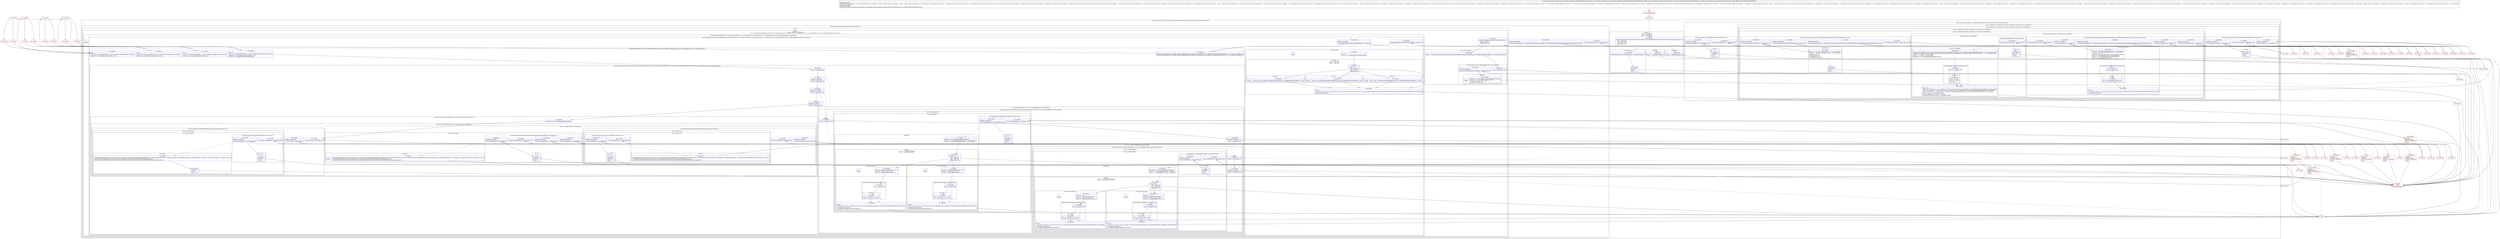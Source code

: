 digraph "CFG forandroidx.constraintlayout.core.widgets.analyzer.HorizontalWidgetRun.update(Landroidx\/constraintlayout\/core\/widgets\/analyzer\/Dependency;)V" {
subgraph cluster_Region_421100125 {
label = "R(3:2|(1:9)|(2:(1:162)|(1:(2:(1:129)|(1:(2:(2:138|139)|(2:(3:150|(1:152)|153)|(2:(1:156)|(3:157|(1:159)|160)))))))))";
node [shape=record,color=blue];
subgraph cluster_SwitchRegion_964420069 {
label = "Switch: 3
 case 1 -> R(2:167|1)
 case 2 -> R(2:166|1)
 case 3 -> R(2:164|165)";
node [shape=record,color=blue];
Node_184 [shape=record,label="{184\:\ 0x000d|switch(androidx.constraintlayout.core.widgets.analyzer.HorizontalWidgetRun.C01421.f45x56910102[r25.mRunType.ordinal()]) \{\l    case 1: goto L167;\l    case 2: goto L166;\l    case 3: goto L164;\l    default: goto L3;\l\}\l}"];
subgraph cluster_Region_972706835 {
label = "R(2:167|1)";
node [shape=record,color=blue];
Node_189 [shape=record,label="{189\:\ 0x0027|updateRunStart(r26)\l}"];
Node_InsnContainer_610969181 [shape=record,label="{|break\l}"];
}
subgraph cluster_Region_1987308319 {
label = "R(2:166|1)";
node [shape=record,color=blue];
Node_188 [shape=record,label="{188\:\ 0x0021|updateRunEnd(r26)\l}"];
Node_InsnContainer_283203837 [shape=record,label="{|break\l}"];
}
subgraph cluster_Region_2068896830 {
label = "R(2:164|165)";
node [shape=record,color=blue];
Node_186 [shape=record,label="{186\:\ 0x0013|updateRunCenter(r26, r25.widget.mLeft, r25.widget.mRight, 0)\l}"];
Node_187 [shape=record,label="{187\:\ 0x0020|RETURN\l|return\l}"];
}
}
subgraph cluster_IfRegion_184141127 {
label = "IF [B:191:0x0034, B:193:0x003a] THEN: R(1:9) ELSE: null";
node [shape=record,color=blue];
Node_191 [shape=record,label="{191\:\ 0x0034|if (r25.dimension.resolved == false) goto L6\l}"];
Node_193 [shape=record,label="{193\:\ 0x003a|ADDED_TO_REGION\l|if (r25.dimensionBehavior == androidx.constraintlayout.core.widgets.ConstraintWidget.DimensionBehaviour.MATCH_CONSTRAINT) goto L8\l}"];
subgraph cluster_Region_1664871444 {
label = "R(1:9)";
node [shape=record,color=blue];
subgraph cluster_SwitchRegion_2038920766 {
label = "Switch: 2
 case 2 -> R(3:114|(2:118|1)|1)
 case 3 -> R(2:(6:20|23|26|29|32|(2:37|(2:(1:(2:(1:48)|(2:45|46)))|(2:(1:(2:(1:59)|(1:58)))|(2:(1:70)|(2:69|1)))))(1:(1:(2:(1:90)|(2:80|81)))(1:(1:(2:(1:108)|(2:98|99))))))(4:14|15|19|1)|1)";
node [shape=record,color=blue];
Node_195 [shape=record,label="{195\:\ 0x0040|switch(r25.widget.mMatchConstraintDefaultWidth) \{\l    case 2: goto L114;\l    case 3: goto L10;\l    default: goto L119;\l\}\l}"];
subgraph cluster_Region_352965590 {
label = "R(3:114|(2:118|1)|1)";
node [shape=record,color=blue];
Node_304 [shape=record,label="{304\:\ 0x0358|androidx.constraintlayout.core.widgets.ConstraintWidget androidx.constraintlayout.core.widgets.ConstraintWidget r0 = r25.widget.getParent()\l}"];
subgraph cluster_IfRegion_357396109 {
label = "IF [B:305:0x035e, B:307:0x0366] THEN: R(2:118|1) ELSE: null";
node [shape=record,color=blue];
Node_305 [shape=record,label="{305\:\ 0x035e|if (r0 != null) goto L116\l}"];
Node_307 [shape=record,label="{307\:\ 0x0366|ADDED_TO_REGION\l|if (r0.horizontalRun.dimension.resolved != false) goto L118\l}"];
subgraph cluster_Region_1055974584 {
label = "R(2:118|1)";
node [shape=record,color=blue];
Node_308 [shape=record,label="{308\:\ 0x0368|float float r1 = r25.widget.mMatchConstraintPercentWidth\lint int r2 = r0.horizontalRun.dimension.value\lint int r3 = (int) ((r2 * r1) + 0.5f)\lr25.dimension.resolve(r3)\l}"];
Node_InsnContainer_80475164 [shape=record,label="{|break\l}"];
}
}
Node_InsnContainer_1079827007 [shape=record,label="{|break\l}"];
}
subgraph cluster_Region_2092680556 {
label = "R(2:(6:20|23|26|29|32|(2:37|(2:(1:(2:(1:48)|(2:45|46)))|(2:(1:(2:(1:59)|(1:58)))|(2:(1:70)|(2:69|1)))))(1:(1:(2:(1:90)|(2:80|81)))(1:(1:(2:(1:108)|(2:98|99))))))(4:14|15|19|1)|1)";
node [shape=record,color=blue];
subgraph cluster_IfRegion_1045391939 {
label = "IF [B:198:0x0049, B:200:0x0050] THEN: R(6:20|23|26|29|32|(2:37|(2:(1:(2:(1:48)|(2:45|46)))|(2:(1:(2:(1:59)|(1:58)))|(2:(1:70)|(2:69|1)))))(1:(1:(2:(1:90)|(2:80|81)))(1:(1:(2:(1:108)|(2:98|99)))))) ELSE: R(4:14|15|19|1)";
node [shape=record,color=blue];
Node_198 [shape=record,label="{198\:\ 0x0049|if (r25.widget.mMatchConstraintDefaultHeight == 0) goto L20\l}"];
Node_200 [shape=record,label="{200\:\ 0x0050|ADDED_TO_REGION\l|if (r25.widget.mMatchConstraintDefaultHeight == 3) goto L20\l}"];
subgraph cluster_Region_364329919 {
label = "R(6:20|23|26|29|32|(2:37|(2:(1:(2:(1:48)|(2:45|46)))|(2:(1:(2:(1:59)|(1:58)))|(2:(1:70)|(2:69|1)))))(1:(1:(2:(1:90)|(2:80|81)))(1:(1:(2:(1:108)|(2:98|99))))))";
node [shape=record,color=blue];
Node_209 [shape=record,label="{209\:\ 0x00a0|androidx.constraintlayout.core.widgets.analyzer.DependencyNode androidx.constraintlayout.core.widgets.analyzer.DependencyNode r13 = r25.widget.verticalRun.start\landroidx.constraintlayout.core.widgets.analyzer.DependencyNode androidx.constraintlayout.core.widgets.analyzer.DependencyNode r14 = r25.widget.verticalRun.end\l}"];
Node_213 [shape=record,label="{213\:\ 0x00b7|PHI: r0 \l  PHI: (r0v62 boolean A[REMOVE]) =  binds: [] A[DONT_GENERATE, DONT_INLINE]\l|boolean r15 = r25.widget.mLeft.mTarget != null\l}"];
Node_217 [shape=record,label="{217\:\ 0x00c3|PHI: r0 \l  PHI: (r0v67 boolean A[REMOVE]) =  binds: [] A[DONT_GENERATE, DONT_INLINE]\l|boolean r16 = r25.widget.mTop.mTarget != null\l}"];
Node_221 [shape=record,label="{221\:\ 0x00d0|PHI: r0 \l  PHI: (r0v72 boolean A[REMOVE]) =  binds: [] A[DONT_GENERATE, DONT_INLINE]\l|boolean r17 = r25.widget.mRight.mTarget != null\l}"];
Node_225 [shape=record,label="{225\:\ 0x00dd|PHI: r0 \l  PHI: (r0v77 boolean A[REMOVE]) =  binds: [] A[DONT_GENERATE, DONT_INLINE]\l|boolean r18 = r25.widget.mBottom.mTarget != null\lint int r19 = r25.widget.getDimensionRatioSide()\l}"];
subgraph cluster_IfRegion_1321477332 {
label = "IF [B:226:0x00e5, B:227:0x00e7, B:228:0x00e9, B:229:0x00eb] THEN: R(2:37|(2:(1:(2:(1:48)|(2:45|46)))|(2:(1:(2:(1:59)|(1:58)))|(2:(1:70)|(2:69|1))))) ELSE: R(1:(1:(2:(1:90)|(2:80|81)))(1:(1:(2:(1:108)|(2:98|99)))))";
node [shape=record,color=blue];
Node_226 [shape=record,label="{226\:\ 0x00e5|if (r15 != false) goto L34\l}"];
Node_227 [shape=record,label="{227\:\ 0x00e7|ADDED_TO_REGION\l|if (r16 != false) goto L35\l}"];
Node_228 [shape=record,label="{228\:\ 0x00e9|ADDED_TO_REGION\l|if (r17 != false) goto L36\l}"];
Node_229 [shape=record,label="{229\:\ 0x00eb|ADDED_TO_REGION\l|if (r18 != false) goto L37\l}"];
subgraph cluster_Region_721540187 {
label = "R(2:37|(2:(1:(2:(1:48)|(2:45|46)))|(2:(1:(2:(1:59)|(1:58)))|(2:(1:70)|(2:69|1)))))";
node [shape=record,color=blue];
Node_230 [shape=record,label="{230\:\ 0x00ed|float float r20 = r25.widget.getDimensionRatio()\l}"];
subgraph cluster_Region_1702826626 {
label = "R(2:(1:(2:(1:48)|(2:45|46)))|(2:(1:(2:(1:59)|(1:58)))|(2:(1:70)|(2:69|1))))";
node [shape=record,color=blue];
subgraph cluster_IfRegion_1325125052 {
label = "IF [B:231:0x00f5, B:233:0x00f9] THEN: R(1:(2:(1:48)|(2:45|46))) ELSE: null";
node [shape=record,color=blue];
Node_231 [shape=record,label="{231\:\ 0x00f5|if (r13.resolved != false) goto L39\l}"];
Node_233 [shape=record,label="{233\:\ 0x00f9|ADDED_TO_REGION\l|if (r14.resolved != false) goto L41\l}"];
subgraph cluster_Region_1129623856 {
label = "R(1:(2:(1:48)|(2:45|46)))";
node [shape=record,color=blue];
subgraph cluster_Region_1642503315 {
label = "R(2:(1:48)|(2:45|46))";
node [shape=record,color=blue];
subgraph cluster_IfRegion_616492958 {
label = "IF [B:235:0x00ff, B:237:0x0105] THEN: R(1:48) ELSE: null";
node [shape=record,color=blue];
Node_235 [shape=record,label="{235\:\ 0x00ff|if (r25.start.readyToSolve == false) goto L49\l}"];
Node_237 [shape=record,label="{237\:\ 0x0105|ADDED_TO_REGION\l|if (r25.end.readyToSolve == false) goto L48\l}"];
subgraph cluster_Region_969413257 {
label = "R(1:48)";
node [shape=record,color=blue];
Node_354 [shape=record,label="{354\:\ ?|SYNTHETIC\lRETURN\l|return\l}"];
}
}
subgraph cluster_Region_817687528 {
label = "R(2:45|46)";
node [shape=record,color=blue];
Node_239 [shape=record,label="{239\:\ 0x0108|computeInsetRatio(androidx.constraintlayout.core.widgets.analyzer.HorizontalWidgetRun.tempDimensions, r25.start.targets.get(0).value + r25.start.margin, r25.end.targets.get(0).value \- r25.end.margin, r13.value + r13.margin, r14.value \- r14.margin, r20, r19)\lr25.dimension.resolve(androidx.constraintlayout.core.widgets.analyzer.HorizontalWidgetRun.tempDimensions[0])\lr25.widget.verticalRun.dimension.resolve(androidx.constraintlayout.core.widgets.analyzer.HorizontalWidgetRun.tempDimensions[1])\l}"];
Node_240 [shape=record,label="{240\:\ 0x0160|RETURN\l|return\l}"];
}
}
}
}
subgraph cluster_Region_1601436081 {
label = "R(2:(1:(2:(1:59)|(1:58)))|(2:(1:70)|(2:69|1)))";
node [shape=record,color=blue];
subgraph cluster_IfRegion_178582728 {
label = "IF [B:243:0x0166, B:245:0x016c] THEN: R(1:(2:(1:59)|(1:58))) ELSE: null";
node [shape=record,color=blue];
Node_243 [shape=record,label="{243\:\ 0x0166|if (r25.start.resolved != false) goto L52\l}"];
Node_245 [shape=record,label="{245\:\ 0x016c|ADDED_TO_REGION\l|if (r25.end.resolved != false) goto L54\l}"];
subgraph cluster_Region_1496659997 {
label = "R(1:(2:(1:59)|(1:58)))";
node [shape=record,color=blue];
subgraph cluster_Region_537929192 {
label = "R(2:(1:59)|(1:58))";
node [shape=record,color=blue];
subgraph cluster_IfRegion_164629603 {
label = "IF [B:247:0x0170, B:249:0x0174] THEN: R(1:59) ELSE: null";
node [shape=record,color=blue];
Node_247 [shape=record,label="{247\:\ 0x0170|if (r13.readyToSolve == false) goto L60\l}"];
Node_249 [shape=record,label="{249\:\ 0x0174|ADDED_TO_REGION\l|if (r14.readyToSolve == false) goto L59\l}"];
subgraph cluster_Region_1617886762 {
label = "R(1:59)";
node [shape=record,color=blue];
Node_355 [shape=record,label="{355\:\ ?|SYNTHETIC\lRETURN\l|return\l}"];
}
}
subgraph cluster_Region_622240805 {
label = "R(1:58)";
node [shape=record,color=blue];
Node_251 [shape=record,label="{251\:\ 0x0177|computeInsetRatio(androidx.constraintlayout.core.widgets.analyzer.HorizontalWidgetRun.tempDimensions, r25.start.value + r25.start.margin, r25.end.value \- r25.end.margin, r13.targets.get(0).value + r13.margin, r14.targets.get(0).value \- r14.margin, r20, r19)\lr25.dimension.resolve(androidx.constraintlayout.core.widgets.analyzer.HorizontalWidgetRun.tempDimensions[0])\lr25.widget.verticalRun.dimension.resolve(androidx.constraintlayout.core.widgets.analyzer.HorizontalWidgetRun.tempDimensions[1])\l}"];
}
}
}
}
subgraph cluster_Region_1304511579 {
label = "R(2:(1:70)|(2:69|1))";
node [shape=record,color=blue];
subgraph cluster_IfRegion_898632470 {
label = "IF [B:254:0x01d6, B:256:0x01dc, B:258:0x01e0, B:260:0x01e4] THEN: R(1:70) ELSE: null";
node [shape=record,color=blue];
Node_254 [shape=record,label="{254\:\ 0x01d6|if (r25.start.readyToSolve == false) goto L73\l}"];
Node_256 [shape=record,label="{256\:\ 0x01dc|ADDED_TO_REGION\l|if (r25.end.readyToSolve == false) goto L72\l}"];
Node_258 [shape=record,label="{258\:\ 0x01e0|ADDED_TO_REGION\l|if (r13.readyToSolve == false) goto L71\l}"];
Node_260 [shape=record,label="{260\:\ 0x01e4|ADDED_TO_REGION\l|if (r14.readyToSolve == false) goto L70\l}"];
subgraph cluster_Region_1027897390 {
label = "R(1:70)";
node [shape=record,color=blue];
Node_358 [shape=record,label="{358\:\ ?|SYNTHETIC\lRETURN\l|return\l}"];
}
}
subgraph cluster_Region_1646548455 {
label = "R(2:69|1)";
node [shape=record,color=blue];
Node_262 [shape=record,label="{262\:\ 0x01e7|computeInsetRatio(androidx.constraintlayout.core.widgets.analyzer.HorizontalWidgetRun.tempDimensions, r25.start.targets.get(0).value + r25.start.margin, r25.end.targets.get(0).value \- r25.end.margin, r13.targets.get(0).value + r13.margin, r14.targets.get(0).value \- r14.margin, r20, r19)\lr25.dimension.resolve(androidx.constraintlayout.core.widgets.analyzer.HorizontalWidgetRun.tempDimensions[0])\lr25.widget.verticalRun.dimension.resolve(androidx.constraintlayout.core.widgets.analyzer.HorizontalWidgetRun.tempDimensions[1])\l}"];
Node_InsnContainer_475673867 [shape=record,label="{|break\l}"];
}
}
}
}
}
subgraph cluster_Region_198317828 {
label = "R(1:(1:(2:(1:90)|(2:80|81)))(1:(1:(2:(1:108)|(2:98|99))))) | ELSE_IF_CHAIN\l";
node [shape=record,color=blue];
subgraph cluster_IfRegion_244304774 {
label = "IF [B:264:0x0253, B:265:0x0255] THEN: R(1:(2:(1:90)|(2:80|81))) ELSE: R(1:(1:(2:(1:108)|(2:98|99)))) | ELSE_IF_CHAIN\l";
node [shape=record,color=blue];
Node_264 [shape=record,label="{264\:\ 0x0253|if (r15 != false) goto L75\l}"];
Node_265 [shape=record,label="{265\:\ 0x0255|ADDED_TO_REGION\l|if (r17 != false) goto L76\l}"];
subgraph cluster_Region_1291221433 {
label = "R(1:(2:(1:90)|(2:80|81)))";
node [shape=record,color=blue];
subgraph cluster_Region_1391328513 {
label = "R(2:(1:90)|(2:80|81))";
node [shape=record,color=blue];
subgraph cluster_IfRegion_525498426 {
label = "IF [B:267:0x025b, B:269:0x0261] THEN: R(1:90) ELSE: null";
node [shape=record,color=blue];
Node_267 [shape=record,label="{267\:\ 0x025b|if (r25.start.readyToSolve == false) goto L91\l}"];
Node_269 [shape=record,label="{269\:\ 0x0261|ADDED_TO_REGION\l|if (r25.end.readyToSolve == false) goto L90\l}"];
subgraph cluster_Region_69416675 {
label = "R(1:90)";
node [shape=record,color=blue];
Node_359 [shape=record,label="{359\:\ ?|SYNTHETIC\lRETURN\l|return\l}"];
}
}
subgraph cluster_Region_986482535 {
label = "R(2:80|81)";
node [shape=record,color=blue];
Node_271 [shape=record,label="{271\:\ 0x0264|float float r0 = r25.widget.getDimensionRatio()\lint int r1 = r25.start.targets.get(0).value + r25.start.margin\lint int r2 = r25.end.targets.get(0).value \- r25.end.margin\l}"];
subgraph cluster_SwitchRegion_590589748 {
label = "Switch: 2
 case -1, 0 -> R(4:86|(1:88)|89|1)
 case 1 -> R(4:82|(1:84)|85|1)";
node [shape=record,color=blue];
Node_272 [shape=record,label="{272\:\ 0x028c|switch(r19) \{\l    case \-1: goto L86;\l    case 0: goto L86;\l    case 1: goto L82;\l    default: goto L119;\l\}\l}"];
subgraph cluster_Region_1721591517 {
label = "R(4:86|(1:88)|89|1)";
node [shape=record,color=blue];
Node_278 [shape=record,label="{278\:\ 0x02b6|int int r4 = getLimitedDimension(r2 \- r1, 0)\lint int r5 = (int) ((r4 * r0) + 0.5f)\lint int r6 = getLimitedDimension(r5, 1)\l}"];
subgraph cluster_IfRegion_982468730 {
label = "IF [B:279:0x02c5] THEN: R(1:88) ELSE: null";
node [shape=record,color=blue];
Node_279 [shape=record,label="{279\:\ 0x02c5|if (r5 != r6) goto L88\l}"];
subgraph cluster_Region_591092395 {
label = "R(1:88)";
node [shape=record,color=blue];
Node_280 [shape=record,label="{280\:\ 0x02c7|int r4 = (int) ((r6 \/ r0) + 0.5f)\l}"];
}
}
Node_281 [shape=record,label="{281\:\ 0x02cb|PHI: r4 \l  PHI: (r4v20 'ldx' int) = (r4v19 'ldx' int), (r4v21 'ldx' int) binds: [B:279:0x02c5, B:280:0x02c7] A[DONT_GENERATE, DONT_INLINE]\l|r25.dimension.resolve(r4)\lr25.widget.verticalRun.dimension.resolve(r6)\l}"];
Node_InsnContainer_250178002 [shape=record,label="{|break\l}"];
}
subgraph cluster_Region_1761623604 {
label = "R(4:82|(1:84)|85|1)";
node [shape=record,color=blue];
Node_274 [shape=record,label="{274\:\ 0x0291|int int r4 = getLimitedDimension(r2 \- r1, 0)\lint int r5 = (int) ((r4 \/ r0) + 0.5f)\lint int r6 = getLimitedDimension(r5, 1)\l}"];
subgraph cluster_IfRegion_1134080898 {
label = "IF [B:275:0x029f] THEN: R(1:84) ELSE: null";
node [shape=record,color=blue];
Node_275 [shape=record,label="{275\:\ 0x029f|if (r5 != r6) goto L84\l}"];
subgraph cluster_Region_925465548 {
label = "R(1:84)";
node [shape=record,color=blue];
Node_276 [shape=record,label="{276\:\ 0x02a1|int r4 = (int) ((r6 * r0) + 0.5f)\l}"];
}
}
Node_277 [shape=record,label="{277\:\ 0x02a6|PHI: r4 \l  PHI: (r4v23 'ldx' int) = (r4v22 'ldx' int), (r4v24 'ldx' int) binds: [B:275:0x029f, B:276:0x02a1] A[DONT_GENERATE, DONT_INLINE]\l|r25.dimension.resolve(r4)\lr25.widget.verticalRun.dimension.resolve(r6)\l}"];
Node_InsnContainer_16994270 [shape=record,label="{|break\l}"];
}
}
}
}
}
subgraph cluster_Region_2078780527 {
label = "R(1:(1:(2:(1:108)|(2:98|99)))) | ELSE_IF_CHAIN\l";
node [shape=record,color=blue];
subgraph cluster_IfRegion_310115533 {
label = "IF [B:283:0x02dc, B:284:0x02de] THEN: R(1:(2:(1:108)|(2:98|99))) ELSE: null | ELSE_IF_CHAIN\l";
node [shape=record,color=blue];
Node_283 [shape=record,label="{283\:\ 0x02dc|if (r16 != false) goto L93\l}"];
Node_284 [shape=record,label="{284\:\ 0x02de|ADDED_TO_REGION\l|if (r18 != false) goto L94\l}"];
subgraph cluster_Region_1180652519 {
label = "R(1:(2:(1:108)|(2:98|99)))";
node [shape=record,color=blue];
subgraph cluster_Region_1254125758 {
label = "R(2:(1:108)|(2:98|99))";
node [shape=record,color=blue];
subgraph cluster_IfRegion_1797189332 {
label = "IF [B:286:0x02e2, B:288:0x02e6] THEN: R(1:108) ELSE: null";
node [shape=record,color=blue];
Node_286 [shape=record,label="{286\:\ 0x02e2|if (r13.readyToSolve == false) goto L109\l}"];
Node_288 [shape=record,label="{288\:\ 0x02e6|ADDED_TO_REGION\l|if (r14.readyToSolve == false) goto L108\l}"];
subgraph cluster_Region_1472844587 {
label = "R(1:108)";
node [shape=record,color=blue];
Node_360 [shape=record,label="{360\:\ ?|SYNTHETIC\lRETURN\l|return\l}"];
}
}
subgraph cluster_Region_2067355678 {
label = "R(2:98|99)";
node [shape=record,color=blue];
Node_290 [shape=record,label="{290\:\ 0x02e9|float float r0 = r25.widget.getDimensionRatio()\lint int r1 = r13.targets.get(0).value + r13.margin\lint int r2 = r14.targets.get(0).value \- r14.margin\l}"];
subgraph cluster_SwitchRegion_1287576834 {
label = "Switch: 2
 case -1, 1 -> R(4:104|(1:106)|107|1)
 case 0 -> R(4:100|(1:102)|103|1)";
node [shape=record,color=blue];
Node_291 [shape=record,label="{291\:\ 0x0309|switch(r19) \{\l    case \-1: goto L104;\l    case 0: goto L100;\l    case 1: goto L104;\l    default: goto L119;\l\}\l}"];
subgraph cluster_Region_1016982760 {
label = "R(4:104|(1:106)|107|1)";
node [shape=record,color=blue];
Node_297 [shape=record,label="{297\:\ 0x0331|int int r3 = r2 \- r1\lint int r4 = getLimitedDimension(r3, 1)\lint int r5 = (int) ((r4 \/ r0) + 0.5f)\lint int r6 = getLimitedDimension(r5, 0)\l}"];
subgraph cluster_IfRegion_654078950 {
label = "IF [B:298:0x033f] THEN: R(1:106) ELSE: null";
node [shape=record,color=blue];
Node_298 [shape=record,label="{298\:\ 0x033f|if (r5 != r6) goto L106\l}"];
subgraph cluster_Region_1909318178 {
label = "R(1:106)";
node [shape=record,color=blue];
Node_299 [shape=record,label="{299\:\ 0x0341|int r4 = (int) ((r6 * r0) + 0.5f)\l}"];
}
}
Node_300 [shape=record,label="{300\:\ 0x0346|PHI: r4 \l  PHI: (r4v14 'ldy' int) = (r4v13 'ldy' int), (r4v15 'ldy' int) binds: [B:298:0x033f, B:299:0x0341] A[DONT_GENERATE, DONT_INLINE]\l|r25.dimension.resolve(r6)\lr25.widget.verticalRun.dimension.resolve(r4)\l}"];
Node_InsnContainer_1353377150 [shape=record,label="{|break\l}"];
}
subgraph cluster_Region_1337571616 {
label = "R(4:100|(1:102)|103|1)";
node [shape=record,color=blue];
Node_293 [shape=record,label="{293\:\ 0x030d|int int r3 = r2 \- r1\lint int r4 = getLimitedDimension(r3, 1)\lint int r5 = (int) ((r4 * r0) + 0.5f)\lint int r6 = getLimitedDimension(r5, 0)\l}"];
subgraph cluster_IfRegion_951998953 {
label = "IF [B:294:0x031c] THEN: R(1:102) ELSE: null";
node [shape=record,color=blue];
Node_294 [shape=record,label="{294\:\ 0x031c|if (r5 != r6) goto L102\l}"];
subgraph cluster_Region_1976908568 {
label = "R(1:102)";
node [shape=record,color=blue];
Node_295 [shape=record,label="{295\:\ 0x031e|int r4 = (int) ((r6 \/ r0) + 0.5f)\l}"];
}
}
Node_296 [shape=record,label="{296\:\ 0x0322|PHI: r4 \l  PHI: (r4v17 'ldy' int) = (r4v16 'ldy' int), (r4v18 'ldy' int) binds: [B:294:0x031c, B:295:0x031e] A[DONT_GENERATE, DONT_INLINE]\l|r25.dimension.resolve(r6)\lr25.widget.verticalRun.dimension.resolve(r4)\l}"];
Node_InsnContainer_1117717333 [shape=record,label="{|break\l}"];
}
}
}
}
}
}
}
}
}
}
}
subgraph cluster_Region_1460289004 {
label = "R(4:14|15|19|1)";
node [shape=record,color=blue];
Node_202 [shape=record,label="{202\:\ 0x0053|int r0 = 0\lint int r1 = r25.widget.getDimensionRatioSide()\l}"];
subgraph cluster_SwitchRegion_845268344 {
label = "Switch: 3
 case -1 -> R(2:18|1)
 case 0 -> R(2:17|1)
 case 1 -> R(2:16|1)";
node [shape=record,color=blue];
Node_203 [shape=record,label="{203\:\ 0x005a|switch(r1) \{\l    case \-1: goto L18;\l    case 0: goto L17;\l    case 1: goto L16;\l    default: goto L19;\l\}\l}"];
subgraph cluster_Region_386298863 {
label = "R(2:18|1)";
node [shape=record,color=blue];
Node_207 [shape=record,label="{207\:\ 0x0085|int r0 = (int) ((r25.widget.verticalRun.dimension.value * r25.widget.getDimensionRatio()) + 0.5f)\l}"];
Node_InsnContainer_109435797 [shape=record,label="{|break\l}"];
}
subgraph cluster_Region_293918254 {
label = "R(2:17|1)";
node [shape=record,color=blue];
Node_206 [shape=record,label="{206\:\ 0x0072|int r0 = (int) ((r25.widget.verticalRun.dimension.value \/ r25.widget.getDimensionRatio()) + 0.5f)\l}"];
Node_InsnContainer_1010496955 [shape=record,label="{|break\l}"];
}
subgraph cluster_Region_872573769 {
label = "R(2:16|1)";
node [shape=record,color=blue];
Node_205 [shape=record,label="{205\:\ 0x005e|int r0 = (int) ((r25.widget.verticalRun.dimension.value * r25.widget.getDimensionRatio()) + 0.5f)\l}"];
Node_InsnContainer_2035854359 [shape=record,label="{|break\l}"];
}
}
Node_208 [shape=record,label="{208\:\ 0x0099|PHI: r0 \l  PHI: (r0v172 'size' int) = (r0v171 'size' int), (r0v173 'size' int), (r0v174 'size' int), (r0v175 'size' int) binds: [B:203:0x005a, B:207:0x0085, B:206:0x0072, B:205:0x005e] A[DONT_GENERATE, DONT_INLINE]\l|r25.dimension.resolve(r0)\l}"];
Node_InsnContainer_285968745 [shape=record,label="{|break\l}"];
}
}
Node_InsnContainer_771170500 [shape=record,label="{|break\l}"];
}
}
}
}
subgraph cluster_Region_1685839940 {
label = "R(2:(1:162)|(1:(2:(1:129)|(1:(2:(2:138|139)|(2:(3:150|(1:152)|153)|(2:(1:156)|(3:157|(1:159)|160))))))))";
node [shape=record,color=blue];
subgraph cluster_IfRegion_2100438891 {
label = "IF [B:310:0x0380, B:312:0x0386] THEN: R(1:162) ELSE: null";
node [shape=record,color=blue];
Node_310 [shape=record,label="{310\:\ 0x0380|if (r25.start.readyToSolve == false) goto L163\l}"];
Node_312 [shape=record,label="{312\:\ 0x0386|ADDED_TO_REGION\l|if (r25.end.readyToSolve == false) goto L162\l}"];
subgraph cluster_Region_809482597 {
label = "R(1:162)";
node [shape=record,color=blue];
Node_361 [shape=record,label="{361\:\ ?|SYNTHETIC\lRETURN\l|return\l}"];
}
}
subgraph cluster_Region_609902246 {
label = "R(1:(2:(1:129)|(1:(2:(2:138|139)|(2:(3:150|(1:152)|153)|(2:(1:156)|(3:157|(1:159)|160)))))))";
node [shape=record,color=blue];
subgraph cluster_Region_521724841 {
label = "R(2:(1:129)|(1:(2:(2:138|139)|(2:(3:150|(1:152)|153)|(2:(1:156)|(3:157|(1:159)|160))))))";
node [shape=record,color=blue];
subgraph cluster_IfRegion_1937610334 {
label = "IF [B:315:0x038e, B:317:0x0394, B:319:0x039a] THEN: R(1:129) ELSE: null";
node [shape=record,color=blue];
Node_315 [shape=record,label="{315\:\ 0x038e|if (r25.start.resolved != false) goto L125\l}"];
Node_317 [shape=record,label="{317\:\ 0x0394|ADDED_TO_REGION\l|if (r25.end.resolved != false) goto L127\l}"];
Node_319 [shape=record,label="{319\:\ 0x039a|ADDED_TO_REGION\l|if (r25.dimension.resolved != false) goto L129\l}"];
subgraph cluster_Region_1053097413 {
label = "R(1:129)";
node [shape=record,color=blue];
Node_320 [shape=record,label="{320\:\ 0x039c|RETURN\l|return\l}"];
}
}
subgraph cluster_Region_1218264021 {
label = "R(1:(2:(2:138|139)|(2:(3:150|(1:152)|153)|(2:(1:156)|(3:157|(1:159)|160)))))";
node [shape=record,color=blue];
subgraph cluster_Region_272665796 {
label = "R(2:(2:138|139)|(2:(3:150|(1:152)|153)|(2:(1:156)|(3:157|(1:159)|160))))";
node [shape=record,color=blue];
subgraph cluster_IfRegion_252717044 {
label = "IF [B:322:0x03a1, B:324:0x03a7, B:326:0x03ad, B:328:0x03b5] THEN: R(2:138|139) ELSE: null";
node [shape=record,color=blue];
Node_322 [shape=record,label="{322\:\ 0x03a1|if (r25.dimension.resolved == false) goto L132\l}"];
Node_324 [shape=record,label="{324\:\ 0x03a7|ADDED_TO_REGION\l|if (r25.dimensionBehavior == androidx.constraintlayout.core.widgets.ConstraintWidget.DimensionBehaviour.MATCH_CONSTRAINT) goto L134\l}"];
Node_326 [shape=record,label="{326\:\ 0x03ad|ADDED_TO_REGION\l|if (r25.widget.mMatchConstraintDefaultWidth == 0) goto L136\l}"];
Node_328 [shape=record,label="{328\:\ 0x03b5|ADDED_TO_REGION\l|if (r25.widget.isInHorizontalChain() == false) goto L138\l}"];
subgraph cluster_Region_1435491437 {
label = "R(2:138|139)";
node [shape=record,color=blue];
Node_329 [shape=record,label="{329\:\ 0x03b7|int int r2 = r25.start.targets.get(0).value + r25.start.margin\lint int r3 = r25.end.targets.get(0).value + r25.end.margin\lint int r4 = r3 \- r2\lr25.start.resolve(r2)\lr25.end.resolve(r3)\lr25.dimension.resolve(r4)\l}"];
Node_330 [shape=record,label="{330\:\ 0x03ea|RETURN\l|return\l}"];
}
}
subgraph cluster_Region_371443974 {
label = "R(2:(3:150|(1:152)|153)|(2:(1:156)|(3:157|(1:159)|160)))";
node [shape=record,color=blue];
subgraph cluster_IfRegion_927009668 {
label = "IF [B:332:0x03ef, B:334:0x03f5, B:336:0x03f9, B:338:0x0403, B:340:0x040d] THEN: R(3:150|(1:152)|153) ELSE: null";
node [shape=record,color=blue];
Node_332 [shape=record,label="{332\:\ 0x03ef|if (r25.dimension.resolved == false) goto L142\l}"];
Node_334 [shape=record,label="{334\:\ 0x03f5|ADDED_TO_REGION\l|if (r25.dimensionBehavior == androidx.constraintlayout.core.widgets.ConstraintWidget.DimensionBehaviour.MATCH_CONSTRAINT) goto L144\l}"];
Node_336 [shape=record,label="{336\:\ 0x03f9|ADDED_TO_REGION\l|if (r25.matchConstraintsType == 1) goto L146\l}"];
Node_338 [shape=record,label="{338\:\ 0x0403|ADDED_TO_REGION\l|if (r25.start.targets.size() \> 0) goto L148\l}"];
Node_340 [shape=record,label="{340\:\ 0x040d|ADDED_TO_REGION\l|if (r25.end.targets.size() \> 0) goto L150\l}"];
subgraph cluster_Region_538708809 {
label = "R(3:150|(1:152)|153)";
node [shape=record,color=blue];
Node_341 [shape=record,label="{341\:\ 0x040f|int int r2 = r25.start.targets.get(0).value + r25.start.margin\lint int r3 = r25.end.targets.get(0).value + r25.end.margin\lint int r4 = r3 \- r2\lint int r5 = java.lang.Math.min(r4, r25.dimension.wrapValue)\lint int r6 = r25.widget.mMatchConstraintMaxWidth\lint int r7 = r25.widget.mMatchConstraintMinWidth\lint int r5 = java.lang.Math.max(r7, r5)\l}"];
subgraph cluster_IfRegion_1205396369 {
label = "IF [B:342:0x0447] THEN: R(1:152) ELSE: null";
node [shape=record,color=blue];
Node_342 [shape=record,label="{342\:\ 0x0447|if (r6 \> 0) goto L152\l}"];
subgraph cluster_Region_1004670594 {
label = "R(1:152)";
node [shape=record,color=blue];
Node_343 [shape=record,label="{343\:\ 0x0449|int r5 = java.lang.Math.min(r6, r5)\l}"];
}
}
Node_344 [shape=record,label="{344\:\ 0x044d|PHI: r5 \l  PHI: (r5v6 'value' int) = (r5v5 'value' int), (r5v7 'value' int) binds: [B:342:0x0447, B:343:0x0449] A[DONT_GENERATE, DONT_INLINE]\l|r25.dimension.resolve(r5)\l}"];
}
}
subgraph cluster_Region_594777860 {
label = "R(2:(1:156)|(3:157|(1:159)|160))";
node [shape=record,color=blue];
subgraph cluster_IfRegion_760359705 {
label = "IF [B:346:0x0456] THEN: R(1:156) ELSE: null";
node [shape=record,color=blue];
Node_346 [shape=record,label="{346\:\ 0x0456|if (r25.dimension.resolved == false) goto L156\l}"];
subgraph cluster_Region_632400972 {
label = "R(1:156)";
node [shape=record,color=blue];
Node_347 [shape=record,label="{347\:\ 0x0458|RETURN\l|return\l}"];
}
}
subgraph cluster_Region_417329044 {
label = "R(3:157|(1:159)|160)";
node [shape=record,color=blue];
Node_348 [shape=record,label="{348\:\ 0x0459|androidx.constraintlayout.core.widgets.analyzer.DependencyNode androidx.constraintlayout.core.widgets.analyzer.DependencyNode r0 = r25.start.targets.get(0)\landroidx.constraintlayout.core.widgets.analyzer.DependencyNode androidx.constraintlayout.core.widgets.analyzer.DependencyNode r1 = r25.end.targets.get(0)\lint int r2 = r0.value + r25.start.margin\lint int r3 = r1.value + r25.end.margin\lfloat float r4 = r25.widget.getHorizontalBiasPercent()\l}"];
subgraph cluster_IfRegion_463272779 {
label = "IF [B:349:0x0481] THEN: R(1:159) ELSE: null";
node [shape=record,color=blue];
Node_349 [shape=record,label="{349\:\ 0x0481|if (r0 == r1) goto L159\l}"];
subgraph cluster_Region_1643249221 {
label = "R(1:159)";
node [shape=record,color=blue];
Node_350 [shape=record,label="{350\:\ 0x0483|int r2 = r0.value\lint r3 = r1.value\lr4 = 0.5f\l}"];
}
}
Node_351 [shape=record,label="{351\:\ 0x0489|PHI: r2 r3 r4 \l  PHI: (r2v2 'startPos' int) = (r2v1 'startPos' int), (r2v3 'startPos' int) binds: [B:349:0x0481, B:350:0x0483] A[DONT_GENERATE, DONT_INLINE]\l  PHI: (r3v4 'endPos' int) = (r3v3 'endPos' int), (r3v5 'endPos' int) binds: [B:349:0x0481, B:350:0x0483] A[DONT_GENERATE, DONT_INLINE]\l  PHI: (r4v4 'bias' float) = (r4v3 'bias' float), (r4v5 'bias' float) binds: [B:349:0x0481, B:350:0x0483] A[DONT_GENERATE, DONT_INLINE]\l|int int r5 = (r3 \- r2) \- r25.dimension.value\lr25.start.resolve((int) (r2 + 0.5f + (r5 * r4)))\lr25.end.resolve(r25.start.value + r25.dimension.value)\l}"];
}
}
}
}
}
}
}
}
}
Node_181 [shape=record,color=red,label="{181\:\ ?|MTH_ENTER_BLOCK\l}"];
Node_183 [shape=record,color=red,label="{183\:\ 0x0000}"];
Node_185 [shape=record,color=red,label="{185\:\ 0x0010}"];
Node_190 [shape=record,color=red,label="{190\:\ 0x002d}"];
Node_192 [shape=record,color=red,label="{192\:\ 0x0036}"];
Node_194 [shape=record,color=red,label="{194\:\ 0x003c}"];
Node_197 [shape=record,color=red,label="{197\:\ 0x0045}"];
Node_199 [shape=record,color=red,label="{199\:\ 0x004b}"];
Node_210 [shape=record,color=red,label="{210\:\ 0x00b2}"];
Node_211 [shape=record,color=red,label="{211\:\ 0x00b4}"];
Node_214 [shape=record,color=red,label="{214\:\ 0x00be}"];
Node_215 [shape=record,color=red,label="{215\:\ 0x00c0}"];
Node_218 [shape=record,color=red,label="{218\:\ 0x00cb}"];
Node_219 [shape=record,color=red,label="{219\:\ 0x00cd}"];
Node_222 [shape=record,color=red,label="{222\:\ 0x00d8}"];
Node_223 [shape=record,color=red,label="{223\:\ 0x00da}"];
Node_232 [shape=record,color=red,label="{232\:\ 0x00f7}"];
Node_234 [shape=record,color=red,label="{234\:\ 0x00fb}"];
Node_236 [shape=record,color=red,label="{236\:\ 0x0101}"];
Node_182 [shape=record,color=red,label="{182\:\ ?|MTH_EXIT_BLOCK\l}"];
Node_241 [shape=record,color=red,label="{241\:\ 0x0161|RETURN\lORIG_RETURN\lADDED_TO_REGION\l|return\l}"];
Node_242 [shape=record,color=red,label="{242\:\ 0x0162}"];
Node_244 [shape=record,color=red,label="{244\:\ 0x0168}"];
Node_246 [shape=record,color=red,label="{246\:\ 0x016e}"];
Node_248 [shape=record,color=red,label="{248\:\ 0x0172}"];
Node_252 [shape=record,color=red,label="{252\:\ 0x01d1|RETURN\lORIG_RETURN\lADDED_TO_REGION\l|return\l}"];
Node_253 [shape=record,color=red,label="{253\:\ 0x01d2}"];
Node_255 [shape=record,color=red,label="{255\:\ 0x01d8}"];
Node_257 [shape=record,color=red,label="{257\:\ 0x01de}"];
Node_259 [shape=record,color=red,label="{259\:\ 0x01e2}"];
Node_357 [shape=record,color=red,label="{357\:\ ?|SYNTHETIC\lRETURN\lADDED_TO_REGION\l|return\l}"];
Node_356 [shape=record,color=red,label="{356\:\ ?|SYNTHETIC\lRETURN\lADDED_TO_REGION\l|return\l}"];
Node_263 [shape=record,color=red,label="{263\:\ 0x0252|RETURN\lORIG_RETURN\lADDED_TO_REGION\l|return\l}"];
Node_266 [shape=record,color=red,label="{266\:\ 0x0257}"];
Node_268 [shape=record,color=red,label="{268\:\ 0x025d}"];
Node_282 [shape=record,color=red,label="{282\:\ 0x02db|RETURN\lORIG_RETURN\lADDED_TO_REGION\l|return\l}"];
Node_285 [shape=record,color=red,label="{285\:\ 0x02e0}"];
Node_287 [shape=record,color=red,label="{287\:\ 0x02e4}"];
Node_301 [shape=record,color=red,label="{301\:\ 0x0355|RETURN\lORIG_RETURN\lADDED_TO_REGION\l|return\l}"];
Node_224 [shape=record,color=red,label="{224\:\ 0x00dc}"];
Node_220 [shape=record,color=red,label="{220\:\ 0x00cf}"];
Node_216 [shape=record,color=red,label="{216\:\ 0x00c2}"];
Node_212 [shape=record,color=red,label="{212\:\ 0x00b6}"];
Node_306 [shape=record,color=red,label="{306\:\ 0x0360}"];
Node_309 [shape=record,color=red,label="{309\:\ 0x037c}"];
Node_311 [shape=record,color=red,label="{311\:\ 0x0382}"];
Node_314 [shape=record,color=red,label="{314\:\ 0x038a}"];
Node_316 [shape=record,color=red,label="{316\:\ 0x0390}"];
Node_318 [shape=record,color=red,label="{318\:\ 0x0396}"];
Node_321 [shape=record,color=red,label="{321\:\ 0x039d}"];
Node_323 [shape=record,color=red,label="{323\:\ 0x03a3}"];
Node_325 [shape=record,color=red,label="{325\:\ 0x03a9}"];
Node_327 [shape=record,color=red,label="{327\:\ 0x03af}"];
Node_331 [shape=record,color=red,label="{331\:\ 0x03eb}"];
Node_333 [shape=record,color=red,label="{333\:\ 0x03f1}"];
Node_335 [shape=record,color=red,label="{335\:\ 0x03f7}"];
Node_337 [shape=record,color=red,label="{337\:\ 0x03fb}"];
Node_339 [shape=record,color=red,label="{339\:\ 0x0405}"];
Node_345 [shape=record,color=red,label="{345\:\ 0x0452}"];
Node_352 [shape=record,color=red,label="{352\:\ 0x04aa}"];
Node_353 [shape=record,color=red,label="{353\:\ 0x04ab|RETURN\lORIG_RETURN\lADDED_TO_REGION\l|return\l}"];
MethodNode[shape=record,label="{public void androidx.constraintlayout.core.widgets.analyzer.HorizontalWidgetRun.update((r25v0 'this' androidx.constraintlayout.core.widgets.analyzer.HorizontalWidgetRun A[IMMUTABLE_TYPE, THIS]), (r26v0 'dependency' androidx.constraintlayout.core.widgets.analyzer.Dependency A[D('dependency' androidx.constraintlayout.core.widgets.analyzer.Dependency), IMMUTABLE_TYPE, METHOD_ARGUMENT]))  | USE_LINES_HINTS\lCROSS_EDGE: B:330:0x03ea \-\> B:182:?, CROSS_EDGE: B:347:0x0458 \-\> B:182:?, CROSS_EDGE: B:352:0x04aa \-\> B:182:?, CROSS_EDGE: B:349:0x0481 \-\> B:351:0x0489, CROSS_EDGE: B:342:0x0447 \-\> B:344:0x044d, CROSS_EDGE: B:340:0x040d \-\> B:345:0x0452, CROSS_EDGE: B:338:0x0403 \-\> B:345:0x0452, CROSS_EDGE: B:336:0x03f9 \-\> B:345:0x0452, CROSS_EDGE: B:334:0x03f5 \-\> B:345:0x0452, CROSS_EDGE: B:332:0x03ef \-\> B:345:0x0452, CROSS_EDGE: B:326:0x03ad \-\> B:331:0x03eb, CROSS_EDGE: B:324:0x03a7 \-\> B:331:0x03eb, CROSS_EDGE: B:322:0x03a1 \-\> B:331:0x03eb, CROSS_EDGE: B:317:0x0394 \-\> B:321:0x039d, CROSS_EDGE: B:315:0x038e \-\> B:321:0x039d, CROSS_EDGE: B:353:0x04ab \-\> B:182:?, CROSS_EDGE: B:310:0x0380 \-\> B:353:0x04ab, CROSS_EDGE: B:206:0x0072 \-\> B:208:0x0099, CROSS_EDGE: B:207:0x0085 \-\> B:208:0x0099, CROSS_EDGE: B:203:0x005a \-\> B:208:0x0099, CROSS_EDGE: B:240:0x0160 \-\> B:182:?, CROSS_EDGE: B:241:0x0161 \-\> B:182:?, CROSS_EDGE: B:235:0x00ff \-\> B:241:0x0161, CROSS_EDGE: B:262:0x01e7 \-\> B:309:0x037c, CROSS_EDGE: B:263:0x0252 \-\> B:182:?, CROSS_EDGE: B:258:0x01e0 \-\> B:263:0x0252, CROSS_EDGE: B:256:0x01dc \-\> B:263:0x0252, CROSS_EDGE: B:254:0x01d6 \-\> B:263:0x0252, CROSS_EDGE: B:252:0x01d1 \-\> B:182:?, CROSS_EDGE: B:247:0x0170 \-\> B:252:0x01d1, CROSS_EDGE: B:245:0x016c \-\> B:253:0x01d2, CROSS_EDGE: B:243:0x0166 \-\> B:253:0x01d2, CROSS_EDGE: B:231:0x00f5 \-\> B:242:0x0162, CROSS_EDGE: B:277:0x02a6 \-\> B:309:0x037c, CROSS_EDGE: B:275:0x029f \-\> B:277:0x02a6, CROSS_EDGE: B:281:0x02cb \-\> B:309:0x037c, CROSS_EDGE: B:279:0x02c5 \-\> B:281:0x02cb, CROSS_EDGE: B:272:0x028c \-\> B:309:0x037c, CROSS_EDGE: B:282:0x02db \-\> B:182:?, CROSS_EDGE: B:267:0x025b \-\> B:282:0x02db, CROSS_EDGE: B:296:0x0322 \-\> B:309:0x037c, CROSS_EDGE: B:294:0x031c \-\> B:296:0x0322, CROSS_EDGE: B:300:0x0346 \-\> B:309:0x037c, CROSS_EDGE: B:298:0x033f \-\> B:300:0x0346, CROSS_EDGE: B:291:0x0309 \-\> B:309:0x037c, CROSS_EDGE: B:301:0x0355 \-\> B:182:?, CROSS_EDGE: B:286:0x02e2 \-\> B:301:0x0355, CROSS_EDGE: B:284:0x02de \-\> B:309:0x037c, CROSS_EDGE: B:283:0x02dc \-\> B:309:0x037c, CROSS_EDGE: B:264:0x0253 \-\> B:283:0x02dc, CROSS_EDGE: B:228:0x00e9 \-\> B:264:0x0253, CROSS_EDGE: B:227:0x00e7 \-\> B:264:0x0253, CROSS_EDGE: B:226:0x00e5 \-\> B:264:0x0253, CROSS_EDGE: B:224:0x00dc \-\> B:225:0x00dd, CROSS_EDGE: B:220:0x00cf \-\> B:221:0x00d0, CROSS_EDGE: B:216:0x00c2 \-\> B:217:0x00c3, CROSS_EDGE: B:212:0x00b6 \-\> B:213:0x00b7, CROSS_EDGE: B:198:0x0049 \-\> B:209:0x00a0, CROSS_EDGE: B:308:0x0368 \-\> B:309:0x037c, CROSS_EDGE: B:307:0x0366 \-\> B:309:0x037c, CROSS_EDGE: B:305:0x035e \-\> B:309:0x037c, CROSS_EDGE: B:195:0x0040 \-\> B:309:0x037c, CROSS_EDGE: B:193:0x003a \-\> B:309:0x037c, CROSS_EDGE: B:191:0x0034 \-\> B:309:0x037c, CROSS_EDGE: B:187:0x0020 \-\> B:182:?, CROSS_EDGE: B:188:0x0021 \-\> B:190:0x002d, CROSS_EDGE: B:189:0x0027 \-\> B:190:0x002d\lINLINE_NOT_NEEDED\lTYPE_VARS: EMPTY\lMETHOD_OVERRIDE: [androidx.constraintlayout.core.widgets.analyzer.Dependency.update(androidx.constraintlayout.core.widgets.analyzer.Dependency):void]\l}"];
MethodNode -> Node_181;Node_184 -> Node_185;
Node_184 -> Node_186;
Node_184 -> Node_188;
Node_184 -> Node_189;
Node_189 -> Node_190;
Node_188 -> Node_190;
Node_186 -> Node_187;
Node_187 -> Node_182;
Node_191 -> Node_192;
Node_191 -> Node_309[style=dashed];
Node_193 -> Node_194;
Node_193 -> Node_309[style=dashed];
Node_195 -> Node_197;
Node_195 -> Node_304;
Node_195 -> Node_309;
Node_304 -> Node_305;
Node_305 -> Node_306;
Node_305 -> Node_309[style=dashed];
Node_307 -> Node_308;
Node_307 -> Node_309[style=dashed];
Node_308 -> Node_309;
Node_198 -> Node_199[style=dashed];
Node_198 -> Node_209;
Node_200 -> Node_202[style=dashed];
Node_200 -> Node_209;
Node_209 -> Node_210;
Node_213 -> Node_214;
Node_217 -> Node_218;
Node_221 -> Node_222;
Node_225 -> Node_226;
Node_226 -> Node_227;
Node_226 -> Node_264[style=dashed];
Node_227 -> Node_228;
Node_227 -> Node_264[style=dashed];
Node_228 -> Node_229;
Node_228 -> Node_264[style=dashed];
Node_229 -> Node_230;
Node_229 -> Node_264[style=dashed];
Node_230 -> Node_231;
Node_231 -> Node_232;
Node_231 -> Node_242[style=dashed];
Node_233 -> Node_234;
Node_233 -> Node_242[style=dashed];
Node_235 -> Node_236[style=dashed];
Node_235 -> Node_241;
Node_237 -> Node_239[style=dashed];
Node_237 -> Node_354;
Node_354 -> Node_182;
Node_239 -> Node_240;
Node_240 -> Node_182;
Node_243 -> Node_244;
Node_243 -> Node_253[style=dashed];
Node_245 -> Node_246;
Node_245 -> Node_253[style=dashed];
Node_247 -> Node_248[style=dashed];
Node_247 -> Node_252;
Node_249 -> Node_251[style=dashed];
Node_249 -> Node_355;
Node_355 -> Node_182;
Node_251 -> Node_253;
Node_254 -> Node_255[style=dashed];
Node_254 -> Node_263;
Node_256 -> Node_257[style=dashed];
Node_256 -> Node_356;
Node_258 -> Node_259[style=dashed];
Node_258 -> Node_357;
Node_260 -> Node_262[style=dashed];
Node_260 -> Node_358;
Node_358 -> Node_182;
Node_262 -> Node_309;
Node_264 -> Node_265;
Node_264 -> Node_283[style=dashed];
Node_265 -> Node_266;
Node_265 -> Node_283[style=dashed];
Node_267 -> Node_268[style=dashed];
Node_267 -> Node_282;
Node_269 -> Node_271[style=dashed];
Node_269 -> Node_359;
Node_359 -> Node_182;
Node_271 -> Node_272;
Node_272 -> Node_274;
Node_272 -> Node_278;
Node_272 -> Node_309;
Node_278 -> Node_279;
Node_279 -> Node_280;
Node_279 -> Node_281[style=dashed];
Node_280 -> Node_281;
Node_281 -> Node_309;
Node_274 -> Node_275;
Node_275 -> Node_276;
Node_275 -> Node_277[style=dashed];
Node_276 -> Node_277;
Node_277 -> Node_309;
Node_283 -> Node_284;
Node_283 -> Node_309[style=dashed];
Node_284 -> Node_285;
Node_284 -> Node_309[style=dashed];
Node_286 -> Node_287[style=dashed];
Node_286 -> Node_301;
Node_288 -> Node_290[style=dashed];
Node_288 -> Node_360;
Node_360 -> Node_182;
Node_290 -> Node_291;
Node_291 -> Node_293;
Node_291 -> Node_297;
Node_291 -> Node_309;
Node_297 -> Node_298;
Node_298 -> Node_299;
Node_298 -> Node_300[style=dashed];
Node_299 -> Node_300;
Node_300 -> Node_309;
Node_293 -> Node_294;
Node_294 -> Node_295;
Node_294 -> Node_296[style=dashed];
Node_295 -> Node_296;
Node_296 -> Node_309;
Node_202 -> Node_203;
Node_203 -> Node_205;
Node_203 -> Node_206;
Node_203 -> Node_207;
Node_203 -> Node_208;
Node_207 -> Node_208;
Node_206 -> Node_208;
Node_205 -> Node_208;
Node_208 -> Node_309;
Node_310 -> Node_311[style=dashed];
Node_310 -> Node_353;
Node_312 -> Node_314[style=dashed];
Node_312 -> Node_361;
Node_361 -> Node_182;
Node_315 -> Node_316;
Node_315 -> Node_321[style=dashed];
Node_317 -> Node_318;
Node_317 -> Node_321[style=dashed];
Node_319 -> Node_320;
Node_319 -> Node_321[style=dashed];
Node_320 -> Node_182;
Node_322 -> Node_323;
Node_322 -> Node_331[style=dashed];
Node_324 -> Node_325;
Node_324 -> Node_331[style=dashed];
Node_326 -> Node_327;
Node_326 -> Node_331[style=dashed];
Node_328 -> Node_329;
Node_328 -> Node_331[style=dashed];
Node_329 -> Node_330;
Node_330 -> Node_182;
Node_332 -> Node_333;
Node_332 -> Node_345[style=dashed];
Node_334 -> Node_335;
Node_334 -> Node_345[style=dashed];
Node_336 -> Node_337;
Node_336 -> Node_345[style=dashed];
Node_338 -> Node_339;
Node_338 -> Node_345[style=dashed];
Node_340 -> Node_341;
Node_340 -> Node_345[style=dashed];
Node_341 -> Node_342;
Node_342 -> Node_343;
Node_342 -> Node_344[style=dashed];
Node_343 -> Node_344;
Node_344 -> Node_345;
Node_346 -> Node_347;
Node_346 -> Node_348[style=dashed];
Node_347 -> Node_182;
Node_348 -> Node_349;
Node_349 -> Node_350;
Node_349 -> Node_351[style=dashed];
Node_350 -> Node_351;
Node_351 -> Node_352;
Node_181 -> Node_183;
Node_183 -> Node_184;
Node_185 -> Node_190;
Node_190 -> Node_191;
Node_192 -> Node_193;
Node_194 -> Node_195;
Node_197 -> Node_198;
Node_199 -> Node_200;
Node_210 -> Node_211;
Node_210 -> Node_212;
Node_211 -> Node_213;
Node_214 -> Node_215;
Node_214 -> Node_216;
Node_215 -> Node_217;
Node_218 -> Node_219;
Node_218 -> Node_220;
Node_219 -> Node_221;
Node_222 -> Node_223;
Node_222 -> Node_224;
Node_223 -> Node_225;
Node_232 -> Node_233;
Node_234 -> Node_235;
Node_236 -> Node_237;
Node_241 -> Node_182;
Node_242 -> Node_243;
Node_244 -> Node_245;
Node_246 -> Node_247;
Node_248 -> Node_249;
Node_252 -> Node_182;
Node_253 -> Node_254;
Node_255 -> Node_256;
Node_257 -> Node_258;
Node_259 -> Node_260;
Node_357 -> Node_182;
Node_356 -> Node_182;
Node_263 -> Node_182;
Node_266 -> Node_267;
Node_268 -> Node_269;
Node_282 -> Node_182;
Node_285 -> Node_286;
Node_287 -> Node_288;
Node_301 -> Node_182;
Node_224 -> Node_225;
Node_220 -> Node_221;
Node_216 -> Node_217;
Node_212 -> Node_213;
Node_306 -> Node_307;
Node_309 -> Node_310;
Node_311 -> Node_312;
Node_314 -> Node_315;
Node_316 -> Node_317;
Node_318 -> Node_319;
Node_321 -> Node_322;
Node_323 -> Node_324;
Node_325 -> Node_326;
Node_327 -> Node_328;
Node_331 -> Node_332;
Node_333 -> Node_334;
Node_335 -> Node_336;
Node_337 -> Node_338;
Node_339 -> Node_340;
Node_345 -> Node_346;
Node_352 -> Node_182;
Node_353 -> Node_182;
}

